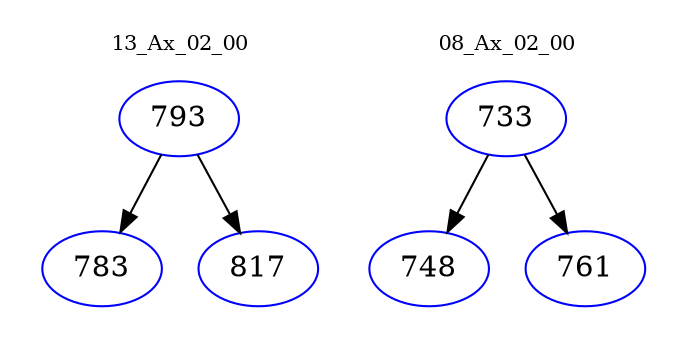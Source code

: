 digraph{
subgraph cluster_0 {
color = white
label = "13_Ax_02_00";
fontsize=10;
T0_793 [label="793", color="blue"]
T0_793 -> T0_783 [color="black"]
T0_783 [label="783", color="blue"]
T0_793 -> T0_817 [color="black"]
T0_817 [label="817", color="blue"]
}
subgraph cluster_1 {
color = white
label = "08_Ax_02_00";
fontsize=10;
T1_733 [label="733", color="blue"]
T1_733 -> T1_748 [color="black"]
T1_748 [label="748", color="blue"]
T1_733 -> T1_761 [color="black"]
T1_761 [label="761", color="blue"]
}
}
